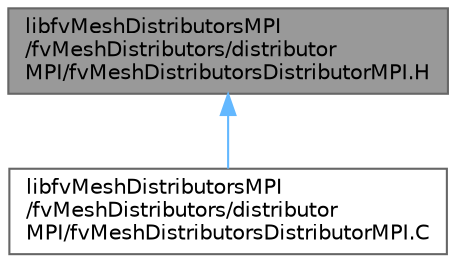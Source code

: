 digraph "libfvMeshDistributorsMPI/fvMeshDistributors/distributorMPI/fvMeshDistributorsDistributorMPI.H"
{
 // LATEX_PDF_SIZE
  bgcolor="transparent";
  edge [fontname=Helvetica,fontsize=10,labelfontname=Helvetica,labelfontsize=10];
  node [fontname=Helvetica,fontsize=10,shape=box,height=0.2,width=0.4];
  Node1 [id="Node000001",label="libfvMeshDistributorsMPI\l/fvMeshDistributors/distributor\lMPI/fvMeshDistributorsDistributorMPI.H",height=0.2,width=0.4,color="gray40", fillcolor="grey60", style="filled", fontcolor="black",tooltip=" "];
  Node1 -> Node2 [id="edge1_Node000001_Node000002",dir="back",color="steelblue1",style="solid",tooltip=" "];
  Node2 [id="Node000002",label="libfvMeshDistributorsMPI\l/fvMeshDistributors/distributor\lMPI/fvMeshDistributorsDistributorMPI.C",height=0.2,width=0.4,color="grey40", fillcolor="white", style="filled",URL="$fvMeshDistributorsDistributorMPI_8C.html",tooltip=" "];
}

